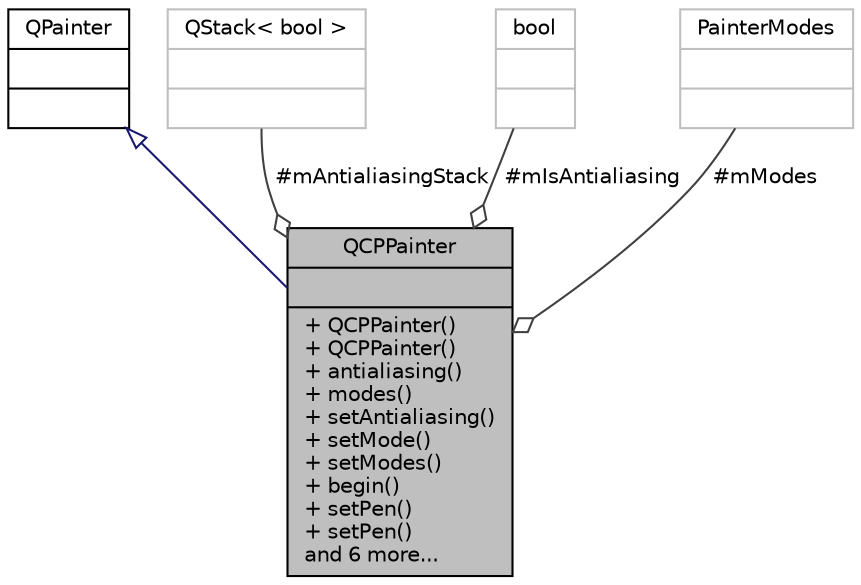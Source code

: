 digraph "QCPPainter"
{
 // LATEX_PDF_SIZE
  edge [fontname="Helvetica",fontsize="10",labelfontname="Helvetica",labelfontsize="10"];
  node [fontname="Helvetica",fontsize="10",shape=record];
  Node1 [label="{QCPPainter\n||+ QCPPainter()\l+ QCPPainter()\l+ antialiasing()\l+ modes()\l+ setAntialiasing()\l+ setMode()\l+ setModes()\l+ begin()\l+ setPen()\l+ setPen()\land 6 more...\l}",height=0.2,width=0.4,color="black", fillcolor="grey75", style="filled", fontcolor="black",tooltip="QPainter subclass used internally."];
  Node2 -> Node1 [dir="back",color="midnightblue",fontsize="10",style="solid",arrowtail="onormal",fontname="Helvetica"];
  Node2 [label="{QPainter\n||}",height=0.2,width=0.4,color="black", fillcolor="white", style="filled",URL="$classQPainter.html",tooltip=" "];
  Node3 -> Node1 [color="grey25",fontsize="10",style="solid",label=" #mAntialiasingStack" ,arrowhead="odiamond",fontname="Helvetica"];
  Node3 [label="{QStack\< bool \>\n||}",height=0.2,width=0.4,color="grey75", fillcolor="white", style="filled",tooltip=" "];
  Node4 -> Node1 [color="grey25",fontsize="10",style="solid",label=" #mIsAntialiasing" ,arrowhead="odiamond",fontname="Helvetica"];
  Node4 [label="{bool\n||}",height=0.2,width=0.4,color="grey75", fillcolor="white", style="filled",tooltip=" "];
  Node5 -> Node1 [color="grey25",fontsize="10",style="solid",label=" #mModes" ,arrowhead="odiamond",fontname="Helvetica"];
  Node5 [label="{PainterModes\n||}",height=0.2,width=0.4,color="grey75", fillcolor="white", style="filled",tooltip=" "];
}

